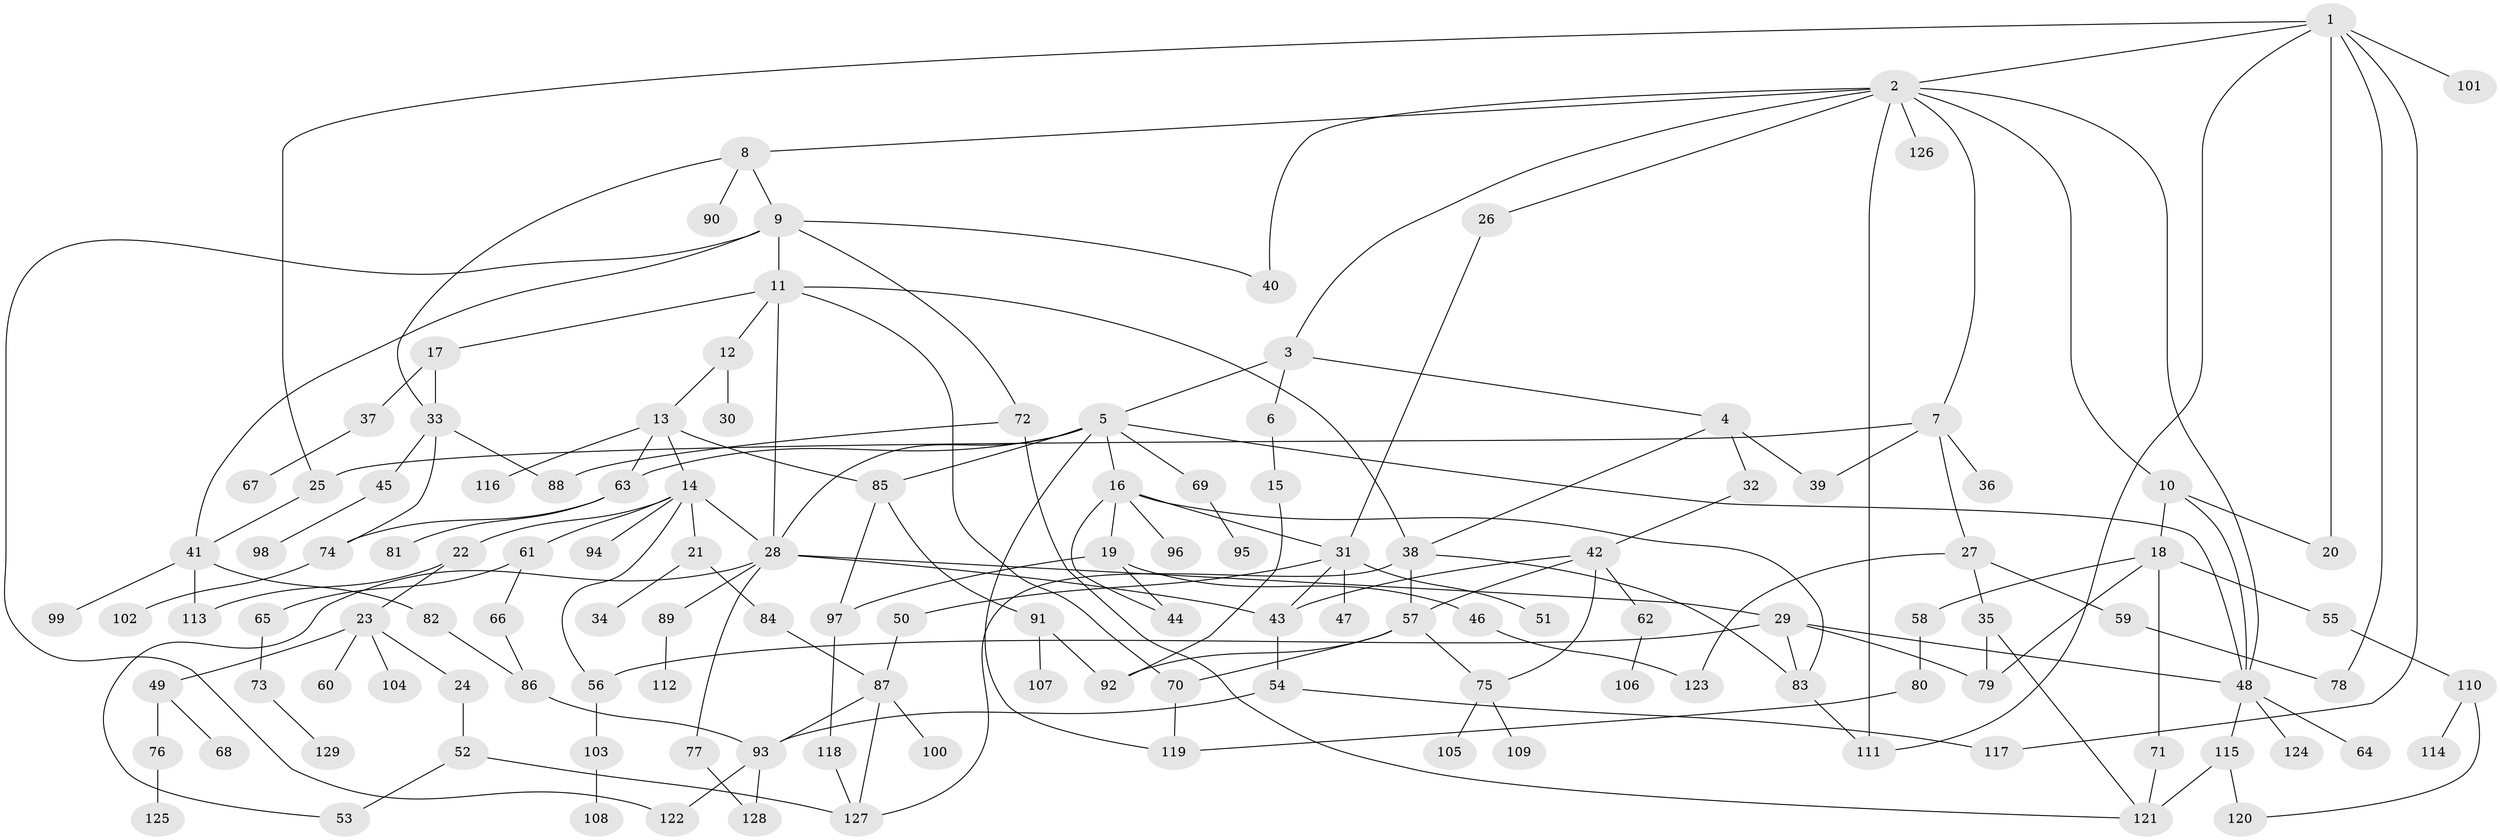// Generated by graph-tools (version 1.1) at 2025/10/02/27/25 16:10:52]
// undirected, 129 vertices, 181 edges
graph export_dot {
graph [start="1"]
  node [color=gray90,style=filled];
  1;
  2;
  3;
  4;
  5;
  6;
  7;
  8;
  9;
  10;
  11;
  12;
  13;
  14;
  15;
  16;
  17;
  18;
  19;
  20;
  21;
  22;
  23;
  24;
  25;
  26;
  27;
  28;
  29;
  30;
  31;
  32;
  33;
  34;
  35;
  36;
  37;
  38;
  39;
  40;
  41;
  42;
  43;
  44;
  45;
  46;
  47;
  48;
  49;
  50;
  51;
  52;
  53;
  54;
  55;
  56;
  57;
  58;
  59;
  60;
  61;
  62;
  63;
  64;
  65;
  66;
  67;
  68;
  69;
  70;
  71;
  72;
  73;
  74;
  75;
  76;
  77;
  78;
  79;
  80;
  81;
  82;
  83;
  84;
  85;
  86;
  87;
  88;
  89;
  90;
  91;
  92;
  93;
  94;
  95;
  96;
  97;
  98;
  99;
  100;
  101;
  102;
  103;
  104;
  105;
  106;
  107;
  108;
  109;
  110;
  111;
  112;
  113;
  114;
  115;
  116;
  117;
  118;
  119;
  120;
  121;
  122;
  123;
  124;
  125;
  126;
  127;
  128;
  129;
  1 -- 2;
  1 -- 20;
  1 -- 25;
  1 -- 78;
  1 -- 101;
  1 -- 111;
  1 -- 117;
  2 -- 3;
  2 -- 7;
  2 -- 8;
  2 -- 10;
  2 -- 26;
  2 -- 40;
  2 -- 111;
  2 -- 126;
  2 -- 48;
  3 -- 4;
  3 -- 5;
  3 -- 6;
  4 -- 32;
  4 -- 38;
  4 -- 39;
  5 -- 16;
  5 -- 28;
  5 -- 48;
  5 -- 69;
  5 -- 119;
  5 -- 85;
  5 -- 63;
  6 -- 15;
  7 -- 27;
  7 -- 36;
  7 -- 39;
  7 -- 25;
  8 -- 9;
  8 -- 33;
  8 -- 90;
  9 -- 11;
  9 -- 41;
  9 -- 72;
  9 -- 122;
  9 -- 40;
  10 -- 18;
  10 -- 20;
  10 -- 48;
  11 -- 12;
  11 -- 17;
  11 -- 70;
  11 -- 28;
  11 -- 38;
  12 -- 13;
  12 -- 30;
  13 -- 14;
  13 -- 63;
  13 -- 85;
  13 -- 116;
  14 -- 21;
  14 -- 22;
  14 -- 61;
  14 -- 94;
  14 -- 28;
  14 -- 56;
  15 -- 92;
  16 -- 19;
  16 -- 31;
  16 -- 96;
  16 -- 44;
  16 -- 83;
  17 -- 37;
  17 -- 33;
  18 -- 55;
  18 -- 58;
  18 -- 71;
  18 -- 79;
  19 -- 44;
  19 -- 46;
  19 -- 97;
  21 -- 34;
  21 -- 84;
  22 -- 23;
  22 -- 113;
  23 -- 24;
  23 -- 49;
  23 -- 60;
  23 -- 104;
  24 -- 52;
  25 -- 41;
  26 -- 31;
  27 -- 35;
  27 -- 59;
  27 -- 123;
  28 -- 29;
  28 -- 53;
  28 -- 77;
  28 -- 89;
  28 -- 43;
  29 -- 56;
  29 -- 83;
  29 -- 79;
  29 -- 48;
  31 -- 43;
  31 -- 47;
  31 -- 50;
  31 -- 51;
  32 -- 42;
  33 -- 45;
  33 -- 74;
  33 -- 88;
  35 -- 79;
  35 -- 121;
  37 -- 67;
  38 -- 57;
  38 -- 127;
  38 -- 83;
  41 -- 82;
  41 -- 99;
  41 -- 113;
  42 -- 62;
  42 -- 57;
  42 -- 75;
  42 -- 43;
  43 -- 54;
  45 -- 98;
  46 -- 123;
  48 -- 64;
  48 -- 115;
  48 -- 124;
  49 -- 68;
  49 -- 76;
  50 -- 87;
  52 -- 127;
  52 -- 53;
  54 -- 117;
  54 -- 93;
  55 -- 110;
  56 -- 103;
  57 -- 75;
  57 -- 70;
  57 -- 92;
  58 -- 80;
  59 -- 78;
  61 -- 65;
  61 -- 66;
  62 -- 106;
  63 -- 81;
  63 -- 74;
  65 -- 73;
  66 -- 86;
  69 -- 95;
  70 -- 119;
  71 -- 121;
  72 -- 121;
  72 -- 88;
  73 -- 129;
  74 -- 102;
  75 -- 105;
  75 -- 109;
  76 -- 125;
  77 -- 128;
  80 -- 119;
  82 -- 86;
  83 -- 111;
  84 -- 87;
  85 -- 91;
  85 -- 97;
  86 -- 93;
  87 -- 100;
  87 -- 93;
  87 -- 127;
  89 -- 112;
  91 -- 92;
  91 -- 107;
  93 -- 128;
  93 -- 122;
  97 -- 118;
  103 -- 108;
  110 -- 114;
  110 -- 120;
  115 -- 120;
  115 -- 121;
  118 -- 127;
}
